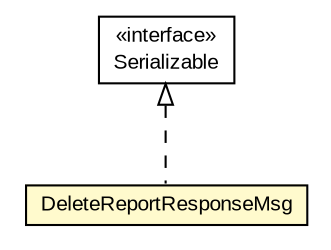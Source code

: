 #!/usr/local/bin/dot
#
# Class diagram 
# Generated by UMLGraph version R5_6-24-gf6e263 (http://www.umlgraph.org/)
#

digraph G {
	edge [fontname="arial",fontsize=10,labelfontname="arial",labelfontsize=10];
	node [fontname="arial",fontsize=10,shape=plaintext];
	nodesep=0.25;
	ranksep=0.5;
	// org.miloss.fgsms.services.interfaces.automatedreportingservice.DeleteReportResponseMsg
	c74317 [label=<<table title="org.miloss.fgsms.services.interfaces.automatedreportingservice.DeleteReportResponseMsg" border="0" cellborder="1" cellspacing="0" cellpadding="2" port="p" bgcolor="lemonChiffon" href="./DeleteReportResponseMsg.html">
		<tr><td><table border="0" cellspacing="0" cellpadding="1">
<tr><td align="center" balign="center"> DeleteReportResponseMsg </td></tr>
		</table></td></tr>
		</table>>, URL="./DeleteReportResponseMsg.html", fontname="arial", fontcolor="black", fontsize=10.0];
	//org.miloss.fgsms.services.interfaces.automatedreportingservice.DeleteReportResponseMsg implements java.io.Serializable
	c74926:p -> c74317:p [dir=back,arrowtail=empty,style=dashed];
	// java.io.Serializable
	c74926 [label=<<table title="java.io.Serializable" border="0" cellborder="1" cellspacing="0" cellpadding="2" port="p" href="http://java.sun.com/j2se/1.4.2/docs/api/java/io/Serializable.html">
		<tr><td><table border="0" cellspacing="0" cellpadding="1">
<tr><td align="center" balign="center"> &#171;interface&#187; </td></tr>
<tr><td align="center" balign="center"> Serializable </td></tr>
		</table></td></tr>
		</table>>, URL="http://java.sun.com/j2se/1.4.2/docs/api/java/io/Serializable.html", fontname="arial", fontcolor="black", fontsize=10.0];
}

